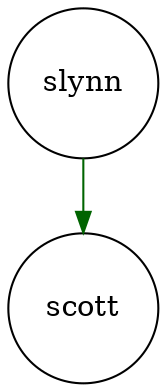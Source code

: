 digraph fullagr_slynn_scott { 
 K=0.6 
 "slynn" -> { "scott" } [color="darkgreen", arrowhead="normal", penwidth=1, href="#6"]; 
 "slynn" [shape="circle", fixedsize="true", height=1, width=1, style="filled", fillcolor="white", href="#slynn"]; 
 "scott" [shape="circle", fixedsize="true", height=1, width=1, style="filled", fillcolor="white", href="#scott"]; 

}